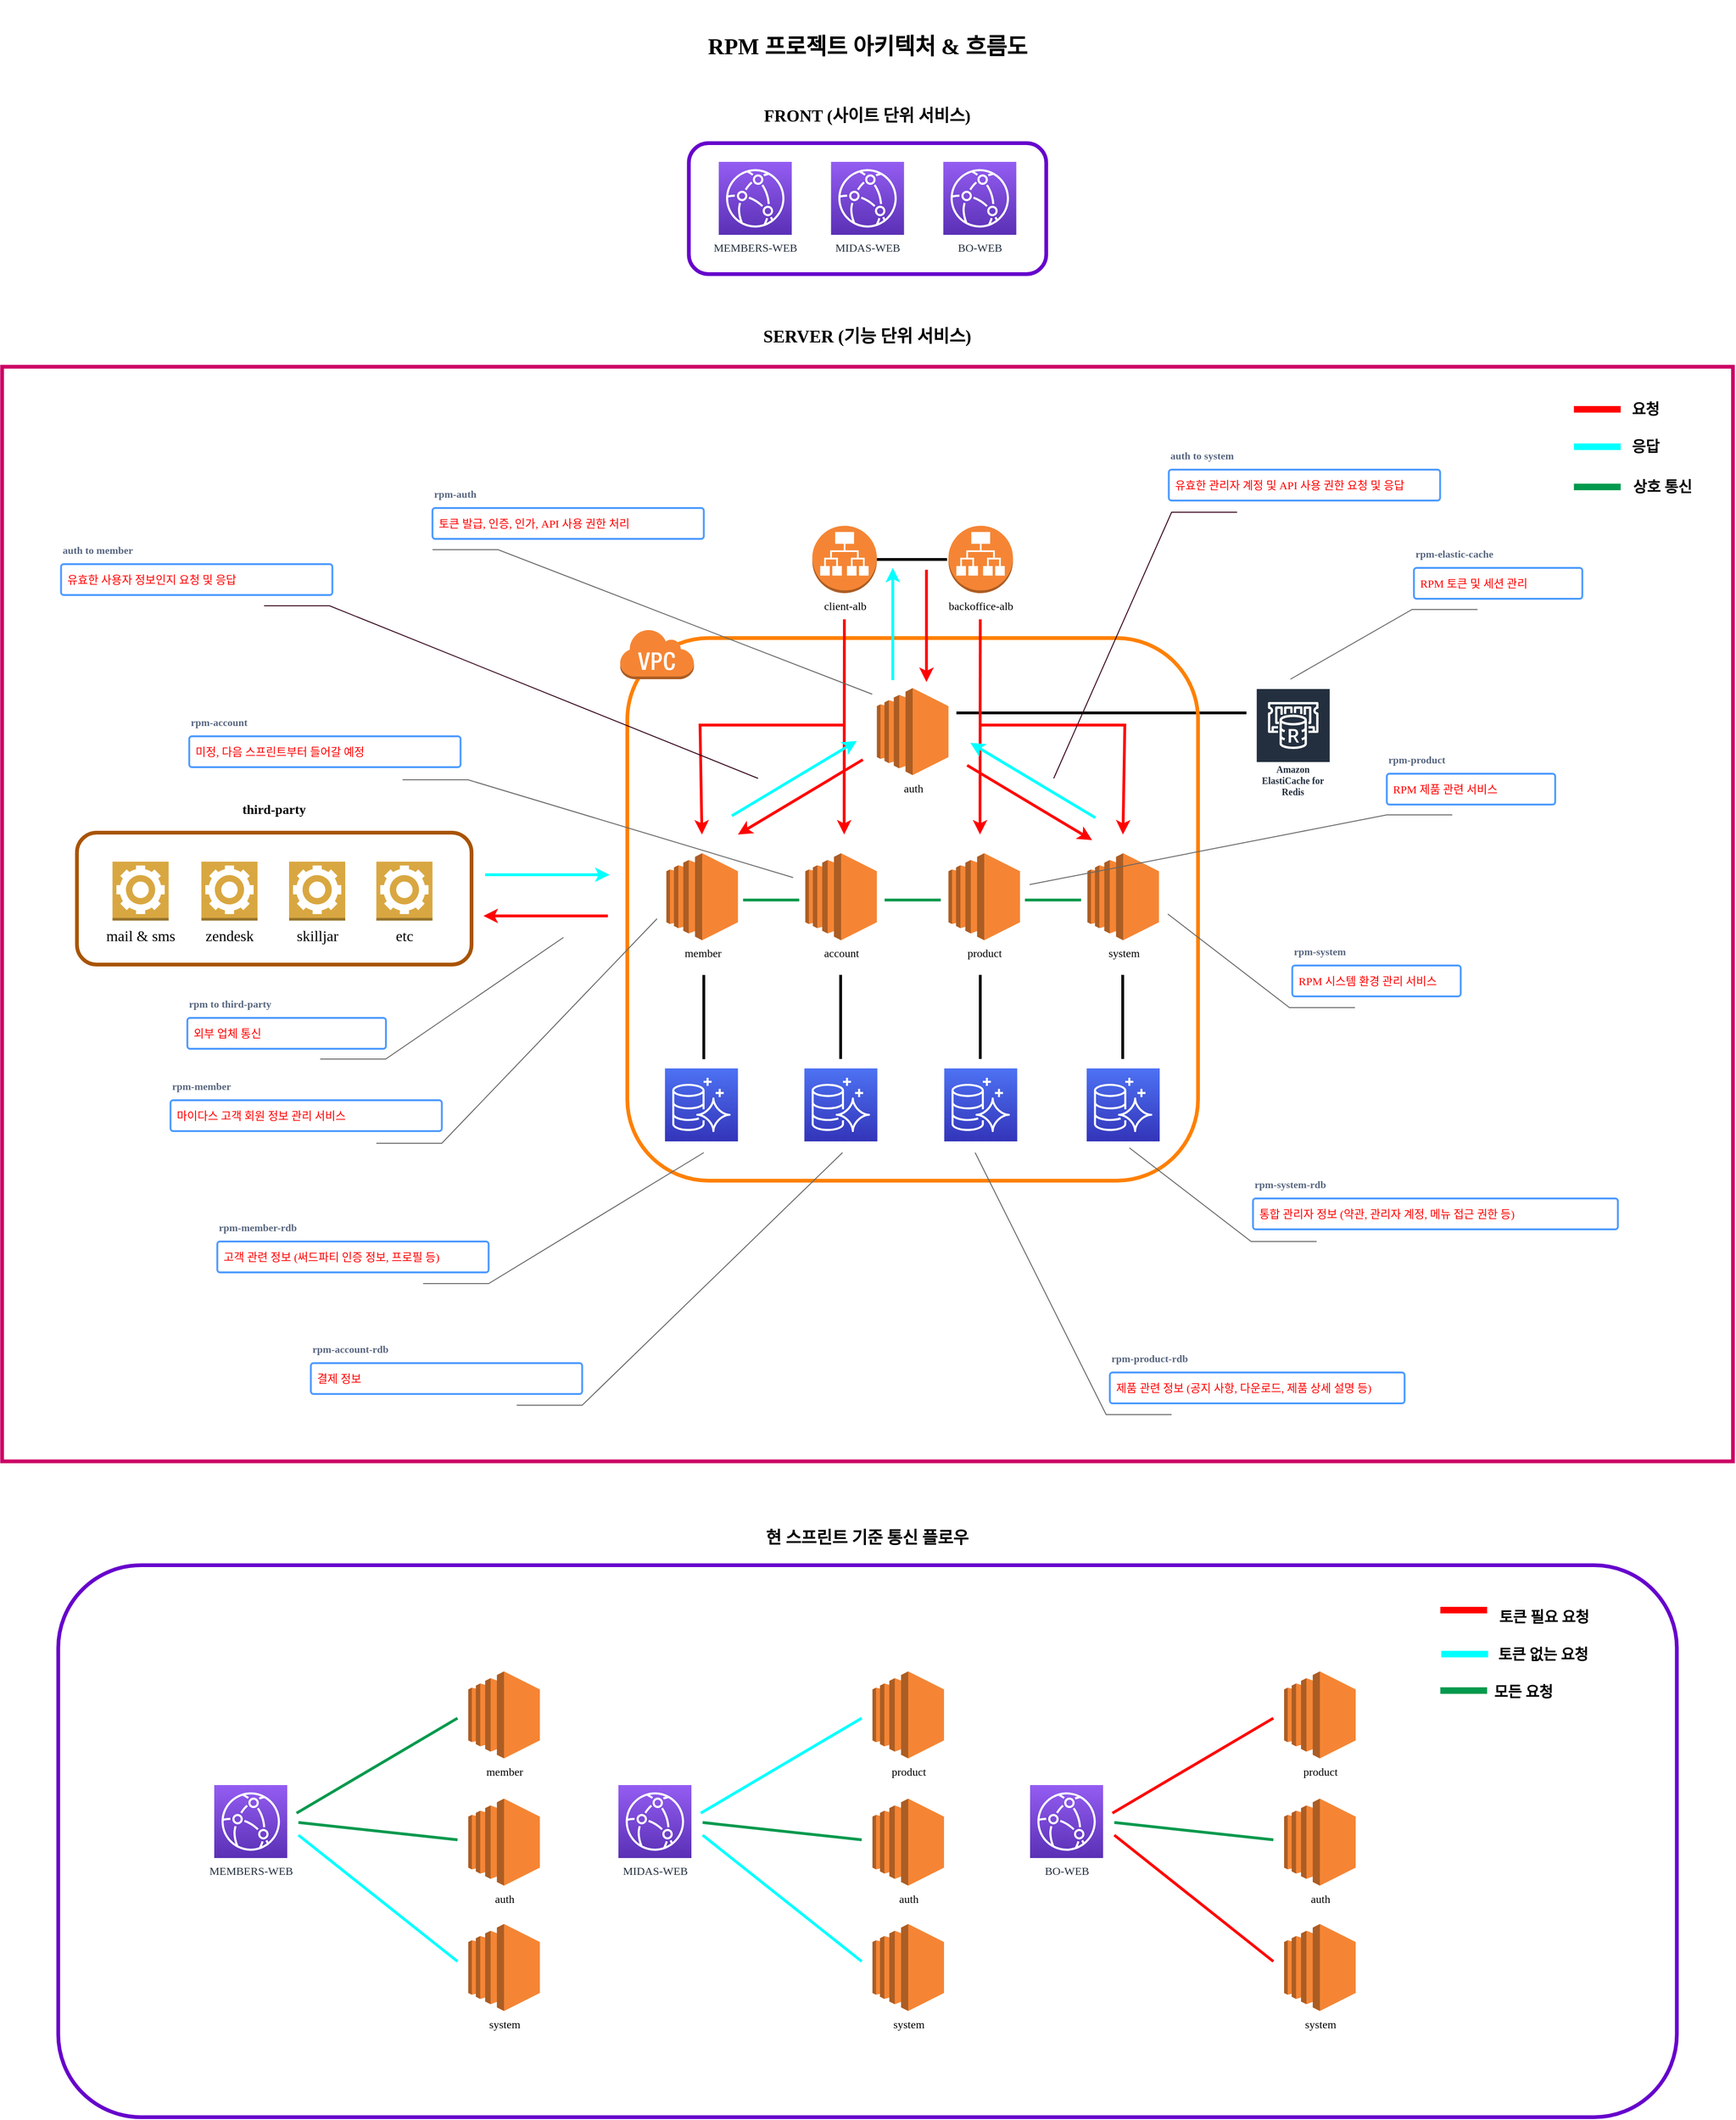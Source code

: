 <mxfile version="20.2.5" type="github">
  <diagram id="CEDhhPOFZJCGy8is60iT" name="페이지-1">
    <mxGraphModel dx="3773" dy="2772" grid="1" gridSize="10" guides="1" tooltips="1" connect="1" arrows="1" fold="1" page="1" pageScale="1" pageWidth="827" pageHeight="1169" math="0" shadow="0">
      <root>
        <mxCell id="0" />
        <mxCell id="1" parent="0" />
        <mxCell id="Dzdg2uz1OPXHUZHbZTjD-116" value="&lt;h2&gt;현 스프린트 기준 통신 플로우&lt;/h2&gt;" style="rounded=1;whiteSpace=wrap;fillColor=none;strokeWidth=4;strokeColor=#6600CC;labelPosition=center;verticalLabelPosition=top;align=center;verticalAlign=bottom;fontFamily=Tahoma;html=1;fontStyle=1" vertex="1" parent="1">
          <mxGeometry x="-486.75" y="532" width="1730" height="590" as="geometry" />
        </mxCell>
        <mxCell id="Dzdg2uz1OPXHUZHbZTjD-112" value="&lt;h3&gt;&lt;font color=&quot;#000000&quot;&gt;SERVER (기능 단위 서비스)&lt;/font&gt;&lt;/h3&gt;" style="rounded=0;whiteSpace=wrap;html=1;fontFamily=Tahoma;fontSize=16;fontColor=#FF0000;strokeColor=#CC0066;strokeWidth=4;fillColor=none;labelPosition=center;verticalLabelPosition=top;align=center;verticalAlign=bottom;" vertex="1" parent="1">
          <mxGeometry x="-546.75" y="-749" width="1850" height="1170" as="geometry" />
        </mxCell>
        <mxCell id="Dzdg2uz1OPXHUZHbZTjD-134" value="&lt;h3&gt;third-party&lt;/h3&gt;" style="rounded=1;whiteSpace=wrap;fillColor=none;strokeWidth=4;strokeColor=#A85400;labelPosition=center;verticalLabelPosition=top;align=center;verticalAlign=bottom;fontFamily=Tahoma;html=1;fontStyle=1;fontColor=#000000;" vertex="1" parent="1">
          <mxGeometry x="-466.75" y="-251" width="421.75" height="141" as="geometry" />
        </mxCell>
        <mxCell id="Dzdg2uz1OPXHUZHbZTjD-1" value="&lt;h2&gt;FRONT (사이트 단위 서비스)&lt;/h2&gt;" style="rounded=1;whiteSpace=wrap;fillColor=none;strokeWidth=4;strokeColor=#6600CC;labelPosition=center;verticalLabelPosition=top;align=center;verticalAlign=bottom;fontFamily=Tahoma;html=1;fontStyle=1" vertex="1" parent="1">
          <mxGeometry x="187.25" y="-988" width="382" height="140" as="geometry" />
        </mxCell>
        <mxCell id="Dzdg2uz1OPXHUZHbZTjD-45" value="" style="endArrow=none;html=1;rounded=0;fontFamily=Tahoma;fontSize=16;fontColor=#FF0000;strokeColor=#000000;strokeWidth=3;entryX=0.134;entryY=0.621;entryDx=0;entryDy=0;entryPerimeter=0;" edge="1" parent="1">
          <mxGeometry width="50" height="50" relative="1" as="geometry">
            <mxPoint x="783.25" y="-379" as="sourcePoint" />
            <mxPoint x="473.25" y="-379" as="targetPoint" />
          </mxGeometry>
        </mxCell>
        <mxCell id="Dzdg2uz1OPXHUZHbZTjD-18" value="&lt;h3&gt;&lt;br&gt;&lt;/h3&gt;" style="rounded=1;whiteSpace=wrap;fillColor=none;strokeWidth=4;strokeColor=#FF8000;labelPosition=center;verticalLabelPosition=top;align=center;verticalAlign=bottom;fontFamily=Tahoma;html=1;fontStyle=1;fontColor=#FF8000;" vertex="1" parent="1">
          <mxGeometry x="121.5" y="-459" width="610" height="580" as="geometry" />
        </mxCell>
        <mxCell id="5Zf7YVjjMwptCTnezBOh-1" value="MEMBERS-WEB" style="sketch=0;points=[[0,0,0],[0.25,0,0],[0.5,0,0],[0.75,0,0],[1,0,0],[0,1,0],[0.25,1,0],[0.5,1,0],[0.75,1,0],[1,1,0],[0,0.25,0],[0,0.5,0],[0,0.75,0],[1,0.25,0],[1,0.5,0],[1,0.75,0]];outlineConnect=0;fontColor=#232F3E;gradientColor=#945DF2;gradientDirection=north;fillColor=#5A30B5;strokeColor=#ffffff;dashed=0;verticalLabelPosition=bottom;verticalAlign=top;align=center;html=1;fontSize=12;fontStyle=0;aspect=fixed;shape=mxgraph.aws4.resourceIcon;resIcon=mxgraph.aws4.cloudfront;fontFamily=Tahoma;" parent="1" vertex="1">
          <mxGeometry x="219.25" y="-968" width="78" height="78" as="geometry" />
        </mxCell>
        <mxCell id="5Zf7YVjjMwptCTnezBOh-2" value="MIDAS-WEB" style="sketch=0;points=[[0,0,0],[0.25,0,0],[0.5,0,0],[0.75,0,0],[1,0,0],[0,1,0],[0.25,1,0],[0.5,1,0],[0.75,1,0],[1,1,0],[0,0.25,0],[0,0.5,0],[0,0.75,0],[1,0.25,0],[1,0.5,0],[1,0.75,0]];outlineConnect=0;fontColor=#232F3E;gradientColor=#945DF2;gradientDirection=north;fillColor=#5A30B5;strokeColor=#ffffff;dashed=0;verticalLabelPosition=bottom;verticalAlign=top;align=center;html=1;fontSize=12;fontStyle=0;aspect=fixed;shape=mxgraph.aws4.resourceIcon;resIcon=mxgraph.aws4.cloudfront;fontFamily=Tahoma;" parent="1" vertex="1">
          <mxGeometry x="339.25" y="-968" width="78" height="78" as="geometry" />
        </mxCell>
        <mxCell id="5Zf7YVjjMwptCTnezBOh-3" value="BO-WEB" style="sketch=0;points=[[0,0,0],[0.25,0,0],[0.5,0,0],[0.75,0,0],[1,0,0],[0,1,0],[0.25,1,0],[0.5,1,0],[0.75,1,0],[1,1,0],[0,0.25,0],[0,0.5,0],[0,0.75,0],[1,0.25,0],[1,0.5,0],[1,0.75,0]];outlineConnect=0;fontColor=#232F3E;gradientColor=#945DF2;gradientDirection=north;fillColor=#5A30B5;strokeColor=#ffffff;dashed=0;verticalLabelPosition=bottom;verticalAlign=top;align=center;html=1;fontSize=12;fontStyle=0;aspect=fixed;shape=mxgraph.aws4.resourceIcon;resIcon=mxgraph.aws4.cloudfront;fontFamily=Tahoma;" parent="1" vertex="1">
          <mxGeometry x="459.25" y="-968" width="78" height="78" as="geometry" />
        </mxCell>
        <mxCell id="Dzdg2uz1OPXHUZHbZTjD-4" value="client-alb" style="outlineConnect=0;dashed=0;verticalLabelPosition=bottom;verticalAlign=top;align=center;html=1;shape=mxgraph.aws3.application_load_balancer;fillColor=#F58534;gradientColor=none;fontFamily=Tahoma;strokeColor=#FF0000;strokeWidth=4;" vertex="1" parent="1">
          <mxGeometry x="319.25" y="-579" width="69" height="72" as="geometry" />
        </mxCell>
        <mxCell id="Dzdg2uz1OPXHUZHbZTjD-5" value="backoffice-alb" style="outlineConnect=0;dashed=0;verticalLabelPosition=bottom;verticalAlign=top;align=center;html=1;shape=mxgraph.aws3.application_load_balancer;fillColor=#F58534;gradientColor=none;fontFamily=Tahoma;strokeColor=#FF0000;strokeWidth=4;" vertex="1" parent="1">
          <mxGeometry x="464.75" y="-579" width="69" height="72" as="geometry" />
        </mxCell>
        <mxCell id="Dzdg2uz1OPXHUZHbZTjD-6" value="auth" style="outlineConnect=0;dashed=0;verticalLabelPosition=bottom;verticalAlign=top;align=center;html=1;shape=mxgraph.aws3.ec2;fillColor=#F58534;gradientColor=none;fontFamily=Tahoma;strokeColor=#FF0000;strokeWidth=4;" vertex="1" parent="1">
          <mxGeometry x="388.25" y="-405.5" width="76.5" height="93" as="geometry" />
        </mxCell>
        <mxCell id="Dzdg2uz1OPXHUZHbZTjD-7" value="member" style="outlineConnect=0;dashed=0;verticalLabelPosition=bottom;verticalAlign=top;align=center;html=1;shape=mxgraph.aws3.ec2;fillColor=#F58534;gradientColor=none;fontFamily=Tahoma;strokeColor=#FF0000;strokeWidth=4;" vertex="1" parent="1">
          <mxGeometry x="163.25" y="-229" width="76.5" height="93" as="geometry" />
        </mxCell>
        <mxCell id="Dzdg2uz1OPXHUZHbZTjD-8" value="account" style="outlineConnect=0;dashed=0;verticalLabelPosition=bottom;verticalAlign=top;align=center;html=1;shape=mxgraph.aws3.ec2;fillColor=#F58534;gradientColor=none;fontFamily=Tahoma;strokeColor=#FF0000;strokeWidth=4;" vertex="1" parent="1">
          <mxGeometry x="311.75" y="-229" width="76.5" height="93" as="geometry" />
        </mxCell>
        <mxCell id="Dzdg2uz1OPXHUZHbZTjD-9" value="product" style="outlineConnect=0;dashed=0;verticalLabelPosition=bottom;verticalAlign=top;align=center;html=1;shape=mxgraph.aws3.ec2;fillColor=#F58534;gradientColor=none;fontFamily=Tahoma;strokeColor=#FF0000;strokeWidth=4;" vertex="1" parent="1">
          <mxGeometry x="464.75" y="-229" width="76.5" height="93" as="geometry" />
        </mxCell>
        <mxCell id="Dzdg2uz1OPXHUZHbZTjD-10" value="system" style="outlineConnect=0;dashed=0;verticalLabelPosition=bottom;verticalAlign=top;align=center;html=1;shape=mxgraph.aws3.ec2;fillColor=#F58534;gradientColor=none;fontFamily=Tahoma;strokeColor=#FF0000;strokeWidth=4;" vertex="1" parent="1">
          <mxGeometry x="613.25" y="-229" width="76.5" height="93" as="geometry" />
        </mxCell>
        <mxCell id="Dzdg2uz1OPXHUZHbZTjD-12" value="" style="sketch=0;points=[[0,0,0],[0.25,0,0],[0.5,0,0],[0.75,0,0],[1,0,0],[0,1,0],[0.25,1,0],[0.5,1,0],[0.75,1,0],[1,1,0],[0,0.25,0],[0,0.5,0],[0,0.75,0],[1,0.25,0],[1,0.5,0],[1,0.75,0]];outlineConnect=0;fontColor=#232F3E;gradientColor=#4D72F3;gradientDirection=north;fillColor=#3334B9;strokeColor=#ffffff;dashed=0;verticalLabelPosition=bottom;verticalAlign=top;align=center;html=1;fontSize=12;fontStyle=0;aspect=fixed;shape=mxgraph.aws4.resourceIcon;resIcon=mxgraph.aws4.aurora;fontFamily=Tahoma;" vertex="1" parent="1">
          <mxGeometry x="161.75" y="1" width="78" height="78" as="geometry" />
        </mxCell>
        <mxCell id="Dzdg2uz1OPXHUZHbZTjD-13" value="" style="sketch=0;points=[[0,0,0],[0.25,0,0],[0.5,0,0],[0.75,0,0],[1,0,0],[0,1,0],[0.25,1,0],[0.5,1,0],[0.75,1,0],[1,1,0],[0,0.25,0],[0,0.5,0],[0,0.75,0],[1,0.25,0],[1,0.5,0],[1,0.75,0]];outlineConnect=0;fontColor=#232F3E;gradientColor=#4D72F3;gradientDirection=north;fillColor=#3334B9;strokeColor=#ffffff;dashed=0;verticalLabelPosition=bottom;verticalAlign=top;align=center;html=1;fontSize=12;fontStyle=0;aspect=fixed;shape=mxgraph.aws4.resourceIcon;resIcon=mxgraph.aws4.aurora;fontFamily=Tahoma;" vertex="1" parent="1">
          <mxGeometry x="310.75" y="1" width="78" height="78" as="geometry" />
        </mxCell>
        <mxCell id="Dzdg2uz1OPXHUZHbZTjD-14" value="" style="sketch=0;points=[[0,0,0],[0.25,0,0],[0.5,0,0],[0.75,0,0],[1,0,0],[0,1,0],[0.25,1,0],[0.5,1,0],[0.75,1,0],[1,1,0],[0,0.25,0],[0,0.5,0],[0,0.75,0],[1,0.25,0],[1,0.5,0],[1,0.75,0]];outlineConnect=0;fontColor=#232F3E;gradientColor=#4D72F3;gradientDirection=north;fillColor=#3334B9;strokeColor=#ffffff;dashed=0;verticalLabelPosition=bottom;verticalAlign=top;align=center;html=1;fontSize=12;fontStyle=0;aspect=fixed;shape=mxgraph.aws4.resourceIcon;resIcon=mxgraph.aws4.aurora;fontFamily=Tahoma;" vertex="1" parent="1">
          <mxGeometry x="460.25" y="1" width="78" height="78" as="geometry" />
        </mxCell>
        <mxCell id="Dzdg2uz1OPXHUZHbZTjD-15" value="" style="sketch=0;points=[[0,0,0],[0.25,0,0],[0.5,0,0],[0.75,0,0],[1,0,0],[0,1,0],[0.25,1,0],[0.5,1,0],[0.75,1,0],[1,1,0],[0,0.25,0],[0,0.5,0],[0,0.75,0],[1,0.25,0],[1,0.5,0],[1,0.75,0]];outlineConnect=0;fontColor=#232F3E;gradientColor=#4D72F3;gradientDirection=north;fillColor=#3334B9;strokeColor=#ffffff;dashed=0;verticalLabelPosition=bottom;verticalAlign=top;align=center;html=1;fontSize=12;fontStyle=0;aspect=fixed;shape=mxgraph.aws4.resourceIcon;resIcon=mxgraph.aws4.aurora;fontFamily=Tahoma;" vertex="1" parent="1">
          <mxGeometry x="612.5" y="1" width="78" height="78" as="geometry" />
        </mxCell>
        <mxCell id="Dzdg2uz1OPXHUZHbZTjD-16" value="Amazon ElastiCache for Redis" style="sketch=0;outlineConnect=0;fontColor=#232F3E;gradientColor=none;strokeColor=#ffffff;fillColor=#232F3E;dashed=0;verticalLabelPosition=middle;verticalAlign=bottom;align=center;html=1;whiteSpace=wrap;fontSize=10;fontStyle=1;spacing=3;shape=mxgraph.aws4.productIcon;prIcon=mxgraph.aws4.elasticache_for_redis;fontFamily=Tahoma;" vertex="1" parent="1">
          <mxGeometry x="793.25" y="-405.5" width="80" height="120" as="geometry" />
        </mxCell>
        <mxCell id="Dzdg2uz1OPXHUZHbZTjD-17" value="" style="outlineConnect=0;dashed=0;verticalLabelPosition=bottom;verticalAlign=top;align=center;html=1;shape=mxgraph.aws3.virtual_private_cloud;fillColor=#F58534;gradientColor=none;fontFamily=Tahoma;strokeColor=#FF0000;strokeWidth=4;" vertex="1" parent="1">
          <mxGeometry x="113.25" y="-469" width="79.5" height="54" as="geometry" />
        </mxCell>
        <mxCell id="Dzdg2uz1OPXHUZHbZTjD-22" value="" style="endArrow=none;html=1;rounded=0;fontFamily=Tahoma;fontColor=#FF8000;strokeWidth=7;strokeColor=#00FFFF;" edge="1" parent="1">
          <mxGeometry width="50" height="50" relative="1" as="geometry">
            <mxPoint x="1133.25" y="-663.5" as="sourcePoint" />
            <mxPoint x="1183.25" y="-663.5" as="targetPoint" />
          </mxGeometry>
        </mxCell>
        <mxCell id="Dzdg2uz1OPXHUZHbZTjD-23" value="" style="endArrow=none;html=1;rounded=0;fontFamily=Tahoma;fontColor=#000000;strokeWidth=7;strokeColor=#FF0000;fontStyle=1;labelPosition=right;verticalLabelPosition=middle;align=left;verticalAlign=middle;spacingRight=10;" edge="1" parent="1">
          <mxGeometry width="50" height="50" relative="1" as="geometry">
            <mxPoint x="1133.25" y="-703.5" as="sourcePoint" />
            <mxPoint x="1183.25" y="-703.5" as="targetPoint" />
            <Array as="points">
              <mxPoint x="1163.25" y="-703.5" />
            </Array>
          </mxGeometry>
        </mxCell>
        <mxCell id="Dzdg2uz1OPXHUZHbZTjD-24" value="&lt;span style=&quot;font-size: 16px;&quot;&gt;요청&lt;/span&gt;" style="text;html=1;strokeColor=none;fillColor=none;align=center;verticalAlign=middle;whiteSpace=wrap;rounded=0;fontFamily=Tahoma;fontColor=#000000;fontStyle=1;fontSize=16;" vertex="1" parent="1">
          <mxGeometry x="1180.25" y="-719" width="60" height="30" as="geometry" />
        </mxCell>
        <mxCell id="Dzdg2uz1OPXHUZHbZTjD-25" value="&lt;span style=&quot;font-size: 16px;&quot;&gt;응답&lt;/span&gt;" style="text;html=1;strokeColor=none;fillColor=none;align=center;verticalAlign=middle;whiteSpace=wrap;rounded=0;fontFamily=Tahoma;fontColor=#000000;fontStyle=1;fontSize=16;" vertex="1" parent="1">
          <mxGeometry x="1180.25" y="-679" width="60" height="30" as="geometry" />
        </mxCell>
        <mxCell id="Dzdg2uz1OPXHUZHbZTjD-27" value="" style="endArrow=none;html=1;rounded=0;fontFamily=Tahoma;fontSize=16;fontColor=#000000;strokeColor=#000000;strokeWidth=3;exitX=1;exitY=0.5;exitDx=0;exitDy=0;exitPerimeter=0;" edge="1" parent="1" source="Dzdg2uz1OPXHUZHbZTjD-4">
          <mxGeometry width="50" height="50" relative="1" as="geometry">
            <mxPoint x="403.25" y="-409" as="sourcePoint" />
            <mxPoint x="463.25" y="-543" as="targetPoint" />
          </mxGeometry>
        </mxCell>
        <mxCell id="Dzdg2uz1OPXHUZHbZTjD-30" value="" style="endArrow=classic;html=1;rounded=0;fontFamily=Tahoma;fontColor=#FF8000;strokeWidth=3;strokeColor=#00FFFF;" edge="1" parent="1">
          <mxGeometry width="50" height="50" relative="1" as="geometry">
            <mxPoint x="405.25" y="-414" as="sourcePoint" />
            <mxPoint x="405.25" y="-534" as="targetPoint" />
          </mxGeometry>
        </mxCell>
        <mxCell id="Dzdg2uz1OPXHUZHbZTjD-31" value="" style="endArrow=classic;html=1;rounded=0;fontFamily=Tahoma;fontColor=#FF0000;strokeWidth=3;strokeColor=#FF0000;" edge="1" parent="1">
          <mxGeometry width="50" height="50" relative="1" as="geometry">
            <mxPoint x="441.25" y="-532" as="sourcePoint" />
            <mxPoint x="441.25" y="-412" as="targetPoint" />
          </mxGeometry>
        </mxCell>
        <mxCell id="Dzdg2uz1OPXHUZHbZTjD-32" value="" style="endArrow=classic;html=1;rounded=0;fontFamily=Tahoma;fontColor=#FF0000;strokeWidth=3;strokeColor=#FF0000;entryX=0.618;entryY=0.362;entryDx=0;entryDy=0;entryPerimeter=0;" edge="1" parent="1" target="Dzdg2uz1OPXHUZHbZTjD-18">
          <mxGeometry width="50" height="50" relative="1" as="geometry">
            <mxPoint x="498.75" y="-479" as="sourcePoint" />
            <mxPoint x="498.75" y="-359" as="targetPoint" />
          </mxGeometry>
        </mxCell>
        <mxCell id="Dzdg2uz1OPXHUZHbZTjD-34" value="" style="endArrow=classic;html=1;rounded=0;fontFamily=Tahoma;fontColor=#FF0000;strokeWidth=3;strokeColor=#FF0000;" edge="1" parent="1">
          <mxGeometry width="50" height="50" relative="1" as="geometry">
            <mxPoint x="499.02" y="-365.96" as="sourcePoint" />
            <mxPoint x="651.25" y="-249" as="targetPoint" />
            <Array as="points">
              <mxPoint x="653.25" y="-366" />
            </Array>
          </mxGeometry>
        </mxCell>
        <mxCell id="Dzdg2uz1OPXHUZHbZTjD-35" value="" style="endArrow=classic;html=1;rounded=0;fontFamily=Tahoma;fontColor=#FF0000;strokeWidth=3;strokeColor=#FF0000;entryX=0.618;entryY=0.362;entryDx=0;entryDy=0;entryPerimeter=0;" edge="1" parent="1">
          <mxGeometry width="50" height="50" relative="1" as="geometry">
            <mxPoint x="353.52" y="-479" as="sourcePoint" />
            <mxPoint x="353.25" y="-249.04" as="targetPoint" />
          </mxGeometry>
        </mxCell>
        <mxCell id="Dzdg2uz1OPXHUZHbZTjD-36" value="" style="endArrow=classic;html=1;rounded=0;fontFamily=Tahoma;fontColor=#FF0000;strokeWidth=3;strokeColor=#FF0000;" edge="1" parent="1">
          <mxGeometry width="50" height="50" relative="1" as="geometry">
            <mxPoint x="353.48" y="-365.96" as="sourcePoint" />
            <mxPoint x="201.25" y="-249" as="targetPoint" />
            <Array as="points">
              <mxPoint x="199.25" y="-366" />
            </Array>
          </mxGeometry>
        </mxCell>
        <mxCell id="Dzdg2uz1OPXHUZHbZTjD-39" value="" style="endArrow=none;html=1;rounded=0;fontFamily=Tahoma;fontSize=16;fontColor=#FF0000;strokeColor=#000000;strokeWidth=3;entryX=0.134;entryY=0.621;entryDx=0;entryDy=0;entryPerimeter=0;exitX=0.134;exitY=0.776;exitDx=0;exitDy=0;exitPerimeter=0;" edge="1" parent="1" source="Dzdg2uz1OPXHUZHbZTjD-18" target="Dzdg2uz1OPXHUZHbZTjD-18">
          <mxGeometry width="50" height="50" relative="1" as="geometry">
            <mxPoint x="184.25" y="-29" as="sourcePoint" />
            <mxPoint x="234.25" y="-79" as="targetPoint" />
          </mxGeometry>
        </mxCell>
        <mxCell id="Dzdg2uz1OPXHUZHbZTjD-42" value="" style="endArrow=none;html=1;rounded=0;fontFamily=Tahoma;fontSize=16;fontColor=#FF0000;strokeColor=#000000;strokeWidth=3;entryX=0.134;entryY=0.621;entryDx=0;entryDy=0;entryPerimeter=0;exitX=0.134;exitY=0.776;exitDx=0;exitDy=0;exitPerimeter=0;" edge="1" parent="1">
          <mxGeometry width="50" height="50" relative="1" as="geometry">
            <mxPoint x="349.5" y="-9.1" as="sourcePoint" />
            <mxPoint x="349.5" y="-99.0" as="targetPoint" />
          </mxGeometry>
        </mxCell>
        <mxCell id="Dzdg2uz1OPXHUZHbZTjD-43" value="" style="endArrow=none;html=1;rounded=0;fontFamily=Tahoma;fontSize=16;fontColor=#FF0000;strokeColor=#000000;strokeWidth=3;entryX=0.134;entryY=0.621;entryDx=0;entryDy=0;entryPerimeter=0;exitX=0.134;exitY=0.776;exitDx=0;exitDy=0;exitPerimeter=0;" edge="1" parent="1">
          <mxGeometry width="50" height="50" relative="1" as="geometry">
            <mxPoint x="498.75" y="-9.1" as="sourcePoint" />
            <mxPoint x="498.75" y="-99" as="targetPoint" />
          </mxGeometry>
        </mxCell>
        <mxCell id="Dzdg2uz1OPXHUZHbZTjD-44" value="" style="endArrow=none;html=1;rounded=0;fontFamily=Tahoma;fontSize=16;fontColor=#FF0000;strokeColor=#000000;strokeWidth=3;entryX=0.134;entryY=0.621;entryDx=0;entryDy=0;entryPerimeter=0;exitX=0.134;exitY=0.776;exitDx=0;exitDy=0;exitPerimeter=0;" edge="1" parent="1">
          <mxGeometry width="50" height="50" relative="1" as="geometry">
            <mxPoint x="651" y="-9.1" as="sourcePoint" />
            <mxPoint x="651" y="-99" as="targetPoint" />
          </mxGeometry>
        </mxCell>
        <mxCell id="Dzdg2uz1OPXHUZHbZTjD-49" value="" style="strokeWidth=1;shadow=0;dashed=0;align=center;html=1;shape=mxgraph.mockup.text.callout;linkText=;textSize=17;textColor=#666666;callDir=NW;callStyle=line;fontSize=17;fontColor=#666666;align=left;verticalAlign=top;strokeColor=#666666;fontFamily=Tahoma;fillColor=none;" vertex="1" parent="1">
          <mxGeometry x="-86.75" y="-579" width="470" height="180" as="geometry" />
        </mxCell>
        <mxCell id="Dzdg2uz1OPXHUZHbZTjD-50" value="rpm-auth" style="fillColor=none;strokeColor=none;html=1;fontSize=11;fontStyle=0;align=left;fontColor=#596780;fontStyle=1;fontSize=11;fontFamily=Tahoma;" vertex="1" parent="1">
          <mxGeometry x="-86.75" y="-623" width="240" height="20" as="geometry" />
        </mxCell>
        <mxCell id="Dzdg2uz1OPXHUZHbZTjD-51" value="토큰 발급, 인증, 인가, API 사용 권한 처리" style="rounded=1;arcSize=9;align=left;spacingLeft=5;strokeColor=#4C9AFF;html=1;strokeWidth=2;fontSize=12;fontFamily=Tahoma;fontColor=#FF0000;fillColor=none;" vertex="1" parent="1">
          <mxGeometry x="-86.75" y="-598" width="290" height="33" as="geometry" />
        </mxCell>
        <mxCell id="Dzdg2uz1OPXHUZHbZTjD-52" value="" style="strokeWidth=1;shadow=0;dashed=0;align=center;html=1;shape=mxgraph.mockup.text.callout;linkText=;textSize=17;textColor=#666666;callDir=SW;callStyle=line;fontSize=17;fontColor=#666666;align=left;verticalAlign=bottom;strokeColor=#666666;fontFamily=Tahoma;fillColor=none;" vertex="1" parent="1">
          <mxGeometry x="-146.75" y="-159" width="300" height="240" as="geometry" />
        </mxCell>
        <mxCell id="Dzdg2uz1OPXHUZHbZTjD-54" value="rpm-member" style="fillColor=none;strokeColor=none;html=1;fontSize=11;fontStyle=0;align=left;fontColor=#596780;fontStyle=1;fontSize=11;fontFamily=Tahoma;" vertex="1" parent="1">
          <mxGeometry x="-366.75" y="10" width="240" height="20" as="geometry" />
        </mxCell>
        <mxCell id="Dzdg2uz1OPXHUZHbZTjD-55" value="마이다스 고객 회원 정보 관리 서비스" style="rounded=1;arcSize=9;align=left;spacingLeft=5;strokeColor=#4C9AFF;html=1;strokeWidth=2;fontSize=12;fontFamily=Tahoma;fontColor=#FF0000;fillColor=none;" vertex="1" parent="1">
          <mxGeometry x="-366.75" y="35" width="290" height="33" as="geometry" />
        </mxCell>
        <mxCell id="Dzdg2uz1OPXHUZHbZTjD-56" value="" style="strokeWidth=1;shadow=0;dashed=0;align=center;html=1;shape=mxgraph.mockup.text.callout;linkText=;textSize=17;textColor=#666666;callDir=SW;callStyle=line;fontSize=17;fontColor=#666666;align=left;verticalAlign=bottom;strokeColor=#666666;fontFamily=Tahoma;fillColor=none;" vertex="1" parent="1">
          <mxGeometry x="-96.75" y="91" width="300" height="140" as="geometry" />
        </mxCell>
        <mxCell id="Dzdg2uz1OPXHUZHbZTjD-57" value="rpm-member-rdb" style="fillColor=none;strokeColor=none;html=1;fontSize=11;fontStyle=0;align=left;fontColor=#596780;fontStyle=1;fontSize=11;fontFamily=Tahoma;" vertex="1" parent="1">
          <mxGeometry x="-316.75" y="161" width="240" height="20" as="geometry" />
        </mxCell>
        <mxCell id="Dzdg2uz1OPXHUZHbZTjD-58" value="고객 관련 정보 (써드파티 인증 정보, 프로필 등)" style="rounded=1;arcSize=9;align=left;spacingLeft=5;strokeColor=#4C9AFF;html=1;strokeWidth=2;fontSize=12;fontFamily=Tahoma;fontColor=#FF0000;fillColor=none;" vertex="1" parent="1">
          <mxGeometry x="-316.75" y="186" width="290" height="33" as="geometry" />
        </mxCell>
        <mxCell id="Dzdg2uz1OPXHUZHbZTjD-59" value="" style="strokeWidth=1;shadow=0;dashed=0;align=center;html=1;shape=mxgraph.mockup.text.callout;linkText=;textSize=17;textColor=#666666;callDir=NW;callStyle=line;fontSize=17;fontColor=#666666;align=left;verticalAlign=top;strokeColor=#666666;fontFamily=Tahoma;fillColor=none;" vertex="1" parent="1">
          <mxGeometry x="-118.75" y="-333" width="417.5" height="130" as="geometry" />
        </mxCell>
        <mxCell id="Dzdg2uz1OPXHUZHbZTjD-61" value="rpm-account" style="fillColor=none;strokeColor=none;html=1;fontSize=11;fontStyle=0;align=left;fontColor=#596780;fontStyle=1;fontSize=11;fontFamily=Tahoma;" vertex="1" parent="1">
          <mxGeometry x="-346.75" y="-379" width="240" height="20" as="geometry" />
        </mxCell>
        <mxCell id="Dzdg2uz1OPXHUZHbZTjD-62" value="미정, 다음 스프린트부터 들어갈 예정" style="rounded=1;arcSize=9;align=left;spacingLeft=5;strokeColor=#4C9AFF;html=1;strokeWidth=2;fontSize=12;fontFamily=Tahoma;fontColor=#FF0000;fillColor=none;" vertex="1" parent="1">
          <mxGeometry x="-346.75" y="-354" width="290" height="33" as="geometry" />
        </mxCell>
        <mxCell id="Dzdg2uz1OPXHUZHbZTjD-63" value="" style="strokeWidth=1;shadow=0;dashed=0;align=center;html=1;shape=mxgraph.mockup.text.callout;linkText=;textSize=17;textColor=#666666;callDir=SW;callStyle=line;fontSize=17;fontColor=#666666;align=left;verticalAlign=bottom;strokeColor=#666666;fontFamily=Tahoma;fillColor=none;" vertex="1" parent="1">
          <mxGeometry x="3.25" y="91" width="348.25" height="270" as="geometry" />
        </mxCell>
        <mxCell id="Dzdg2uz1OPXHUZHbZTjD-64" value="rpm-account-rdb" style="fillColor=none;strokeColor=none;html=1;fontSize=11;fontStyle=0;align=left;fontColor=#596780;fontStyle=1;fontSize=11;fontFamily=Tahoma;" vertex="1" parent="1">
          <mxGeometry x="-216.75" y="291" width="240" height="20" as="geometry" />
        </mxCell>
        <mxCell id="Dzdg2uz1OPXHUZHbZTjD-65" value="결제 정보" style="rounded=1;arcSize=9;align=left;spacingLeft=5;strokeColor=#4C9AFF;html=1;strokeWidth=2;fontSize=12;fontFamily=Tahoma;fontColor=#FF0000;fillColor=none;" vertex="1" parent="1">
          <mxGeometry x="-216.75" y="316" width="290" height="33" as="geometry" />
        </mxCell>
        <mxCell id="Dzdg2uz1OPXHUZHbZTjD-66" value="" style="strokeWidth=1;shadow=0;dashed=0;align=center;html=1;shape=mxgraph.mockup.text.callout;linkText=;textSize=17;textColor=#666666;callDir=NE;callStyle=line;fontSize=17;fontColor=#666666;align=right;verticalAlign=top;strokeColor=#666666;fontFamily=Tahoma;fillColor=none;" vertex="1" parent="1">
          <mxGeometry x="551.5" y="-295.5" width="451.75" height="100" as="geometry" />
        </mxCell>
        <mxCell id="Dzdg2uz1OPXHUZHbZTjD-68" value="rpm-system" style="fillColor=none;strokeColor=none;html=1;fontSize=11;fontStyle=0;align=left;fontColor=#596780;fontStyle=1;fontSize=11;fontFamily=Tahoma;" vertex="1" parent="1">
          <mxGeometry x="832.25" y="-134" width="240" height="20" as="geometry" />
        </mxCell>
        <mxCell id="Dzdg2uz1OPXHUZHbZTjD-69" value="RPM 시스템 환경 관리 서비스" style="rounded=1;arcSize=9;align=left;spacingLeft=5;strokeColor=#4C9AFF;html=1;strokeWidth=2;fontSize=12;fontFamily=Tahoma;fontColor=#FF0000;fillColor=none;" vertex="1" parent="1">
          <mxGeometry x="832.25" y="-109" width="180" height="33" as="geometry" />
        </mxCell>
        <mxCell id="Dzdg2uz1OPXHUZHbZTjD-70" value="" style="strokeWidth=1;shadow=0;dashed=0;align=center;html=1;shape=mxgraph.mockup.text.callout;linkText=;textSize=17;textColor=#666666;callDir=SE;callStyle=line;fontSize=17;fontColor=#666666;align=right;verticalAlign=bottom;strokeColor=#666666;fontFamily=Tahoma;fillColor=none;" vertex="1" parent="1">
          <mxGeometry x="493.25" y="91" width="210" height="280" as="geometry" />
        </mxCell>
        <mxCell id="Dzdg2uz1OPXHUZHbZTjD-71" value="rpm-system-rdb" style="fillColor=none;strokeColor=none;html=1;fontSize=11;fontStyle=0;align=left;fontColor=#596780;fontStyle=1;fontSize=11;fontFamily=Tahoma;" vertex="1" parent="1">
          <mxGeometry x="790.25" y="115" width="240" height="20" as="geometry" />
        </mxCell>
        <mxCell id="Dzdg2uz1OPXHUZHbZTjD-72" value="통합 관리자 정보 (약관, 관리자 계정, 메뉴 접근 권한 등)&amp;nbsp;" style="rounded=1;arcSize=9;align=left;spacingLeft=5;strokeColor=#4C9AFF;html=1;strokeWidth=2;fontSize=12;fontFamily=Tahoma;fontColor=#FF0000;fillColor=none;" vertex="1" parent="1">
          <mxGeometry x="790.25" y="140" width="390" height="33" as="geometry" />
        </mxCell>
        <mxCell id="Dzdg2uz1OPXHUZHbZTjD-74" value="" style="strokeWidth=1;shadow=0;dashed=0;align=center;html=1;shape=mxgraph.mockup.text.callout;linkText=;textSize=17;textColor=#666666;callDir=SE;callStyle=line;fontSize=17;fontColor=#666666;align=right;verticalAlign=bottom;strokeColor=#666666;fontFamily=Tahoma;fillColor=none;" vertex="1" parent="1">
          <mxGeometry x="658.25" y="86" width="200" height="100" as="geometry" />
        </mxCell>
        <mxCell id="Dzdg2uz1OPXHUZHbZTjD-75" value="rpm-product-rdb" style="fillColor=none;strokeColor=none;html=1;fontSize=11;fontStyle=0;align=left;fontColor=#596780;fontStyle=1;fontSize=11;fontFamily=Tahoma;" vertex="1" parent="1">
          <mxGeometry x="637.25" y="301" width="240" height="20" as="geometry" />
        </mxCell>
        <mxCell id="Dzdg2uz1OPXHUZHbZTjD-76" value="제품 관련 정보 (공지 사항, 다운로드, 제품 상세 설명 등)" style="rounded=1;arcSize=9;align=left;spacingLeft=5;strokeColor=#4C9AFF;html=1;strokeWidth=2;fontSize=12;fontFamily=Tahoma;fontColor=#FF0000;fillColor=none;" vertex="1" parent="1">
          <mxGeometry x="637.25" y="326" width="315" height="33" as="geometry" />
        </mxCell>
        <mxCell id="Dzdg2uz1OPXHUZHbZTjD-77" value="" style="strokeWidth=1;shadow=0;dashed=0;align=center;html=1;shape=mxgraph.mockup.text.callout;linkText=;textSize=17;textColor=#666666;callDir=SE;callStyle=line;fontSize=17;fontColor=#666666;align=right;verticalAlign=bottom;strokeColor=#666666;fontFamily=Tahoma;fillColor=none;" vertex="1" parent="1">
          <mxGeometry x="699.25" y="-164" width="200" height="100" as="geometry" />
        </mxCell>
        <mxCell id="Dzdg2uz1OPXHUZHbZTjD-80" value="" style="strokeWidth=1;shadow=0;dashed=0;align=center;html=1;shape=mxgraph.mockup.text.callout;linkText=;textSize=17;textColor=#666666;callDir=NE;callStyle=line;fontSize=17;fontColor=#666666;align=right;verticalAlign=top;strokeColor=#666666;fontFamily=Tahoma;fillColor=none;" vertex="1" parent="1">
          <mxGeometry x="830.25" y="-515" width="200" height="100" as="geometry" />
        </mxCell>
        <mxCell id="Dzdg2uz1OPXHUZHbZTjD-81" value="rpm-elastic-cache" style="fillColor=none;strokeColor=none;html=1;fontSize=11;fontStyle=0;align=left;fontColor=#596780;fontStyle=1;fontSize=11;fontFamily=Tahoma;" vertex="1" parent="1">
          <mxGeometry x="962.25" y="-559" width="240" height="20" as="geometry" />
        </mxCell>
        <mxCell id="Dzdg2uz1OPXHUZHbZTjD-82" value="RPM 토큰 및 세션 관리" style="rounded=1;arcSize=9;align=left;spacingLeft=5;strokeColor=#4C9AFF;html=1;strokeWidth=2;fontSize=12;fontFamily=Tahoma;fontColor=#FF0000;fillColor=none;" vertex="1" parent="1">
          <mxGeometry x="962.25" y="-534" width="180" height="33" as="geometry" />
        </mxCell>
        <mxCell id="Dzdg2uz1OPXHUZHbZTjD-85" value="" style="endArrow=classic;html=1;rounded=0;fontFamily=Tahoma;fontColor=#FF0000;strokeWidth=3;strokeColor=#FF0000;" edge="1" parent="1">
          <mxGeometry width="50" height="50" relative="1" as="geometry">
            <mxPoint x="373.25" y="-329" as="sourcePoint" />
            <mxPoint x="239.75" y="-249" as="targetPoint" />
          </mxGeometry>
        </mxCell>
        <mxCell id="Dzdg2uz1OPXHUZHbZTjD-87" value="" style="endArrow=classic;html=1;rounded=0;fontFamily=Tahoma;fontColor=#FF0000;strokeWidth=3;strokeColor=#00FFFF;" edge="1" parent="1">
          <mxGeometry width="50" height="50" relative="1" as="geometry">
            <mxPoint x="233.25" y="-269" as="sourcePoint" />
            <mxPoint x="366.75" y="-349" as="targetPoint" />
          </mxGeometry>
        </mxCell>
        <mxCell id="Dzdg2uz1OPXHUZHbZTjD-88" value="" style="endArrow=classic;html=1;rounded=0;fontFamily=Tahoma;fontColor=#FF0000;strokeWidth=3;strokeColor=#FF0000;" edge="1" parent="1">
          <mxGeometry width="50" height="50" relative="1" as="geometry">
            <mxPoint x="484.75" y="-323" as="sourcePoint" />
            <mxPoint x="618.25" y="-243" as="targetPoint" />
          </mxGeometry>
        </mxCell>
        <mxCell id="Dzdg2uz1OPXHUZHbZTjD-89" value="" style="endArrow=classic;html=1;rounded=0;fontFamily=Tahoma;fontColor=#FF0000;strokeWidth=3;strokeColor=#00FFFF;" edge="1" parent="1">
          <mxGeometry width="50" height="50" relative="1" as="geometry">
            <mxPoint x="621.75" y="-267" as="sourcePoint" />
            <mxPoint x="488.25" y="-347" as="targetPoint" />
          </mxGeometry>
        </mxCell>
        <mxCell id="Dzdg2uz1OPXHUZHbZTjD-90" value="rpm-product" style="fillColor=none;strokeColor=none;html=1;fontSize=11;fontStyle=0;align=left;fontColor=#596780;fontStyle=1;fontSize=11;fontFamily=Tahoma;" vertex="1" parent="1">
          <mxGeometry x="933.25" y="-339" width="240" height="20" as="geometry" />
        </mxCell>
        <mxCell id="Dzdg2uz1OPXHUZHbZTjD-91" value="RPM 제품 관련 서비스" style="rounded=1;arcSize=9;align=left;spacingLeft=5;strokeColor=#4C9AFF;html=1;strokeWidth=2;fontSize=12;fontFamily=Tahoma;fontColor=#FF0000;fillColor=none;" vertex="1" parent="1">
          <mxGeometry x="933.25" y="-314" width="180" height="33" as="geometry" />
        </mxCell>
        <mxCell id="Dzdg2uz1OPXHUZHbZTjD-92" value="" style="strokeWidth=1;shadow=0;dashed=0;align=center;html=1;shape=mxgraph.mockup.text.callout;linkText=;textSize=17;textColor=#666666;callDir=NW;callStyle=line;fontSize=17;fontColor=#666666;align=left;verticalAlign=top;strokeColor=#33001A;fontFamily=Tahoma;fillColor=none;" vertex="1" parent="1">
          <mxGeometry x="-266.75" y="-519" width="528" height="210" as="geometry" />
        </mxCell>
        <mxCell id="Dzdg2uz1OPXHUZHbZTjD-93" value="auth to member" style="fillColor=none;strokeColor=none;html=1;fontSize=11;fontStyle=0;align=left;fontColor=#596780;fontStyle=1;fontSize=11;fontFamily=Tahoma;" vertex="1" parent="1">
          <mxGeometry x="-483.75" y="-563" width="240" height="20" as="geometry" />
        </mxCell>
        <mxCell id="Dzdg2uz1OPXHUZHbZTjD-94" value="유효한 사용자 정보인지 요청 및 응답" style="rounded=1;arcSize=9;align=left;spacingLeft=5;strokeColor=#4C9AFF;html=1;strokeWidth=2;fontSize=12;fontFamily=Tahoma;fontColor=#FF0000;fillColor=none;" vertex="1" parent="1">
          <mxGeometry x="-483.75" y="-538" width="290" height="33" as="geometry" />
        </mxCell>
        <mxCell id="Dzdg2uz1OPXHUZHbZTjD-95" value="" style="strokeWidth=1;shadow=0;dashed=0;align=center;html=1;shape=mxgraph.mockup.text.callout;linkText=;textSize=17;textColor=#666666;callDir=NE;callStyle=line;fontSize=17;fontColor=#666666;align=right;verticalAlign=top;strokeColor=#33001A;fontFamily=Tahoma;fillColor=none;" vertex="1" parent="1">
          <mxGeometry x="577.25" y="-619" width="196" height="310" as="geometry" />
        </mxCell>
        <mxCell id="Dzdg2uz1OPXHUZHbZTjD-96" value="auth to system" style="fillColor=none;strokeColor=none;html=1;fontSize=11;fontStyle=0;align=left;fontColor=#596780;fontStyle=1;fontSize=11;fontFamily=Tahoma;" vertex="1" parent="1">
          <mxGeometry x="700.25" y="-664" width="240" height="20" as="geometry" />
        </mxCell>
        <mxCell id="Dzdg2uz1OPXHUZHbZTjD-97" value="유효한 관리자 계정 및 API 사용 권한 요청 및 응답" style="rounded=1;arcSize=9;align=left;spacingLeft=5;strokeColor=#4C9AFF;html=1;strokeWidth=2;fontSize=12;fontFamily=Tahoma;fontColor=#FF0000;fillColor=none;" vertex="1" parent="1">
          <mxGeometry x="700.25" y="-639" width="290" height="33" as="geometry" />
        </mxCell>
        <mxCell id="Dzdg2uz1OPXHUZHbZTjD-106" value="" style="endArrow=none;html=1;rounded=0;fontFamily=Tahoma;fontColor=#FF8000;strokeWidth=7;strokeColor=#00994D;" edge="1" parent="1">
          <mxGeometry width="50" height="50" relative="1" as="geometry">
            <mxPoint x="1133.25" y="-620.5" as="sourcePoint" />
            <mxPoint x="1183.25" y="-620.5" as="targetPoint" />
          </mxGeometry>
        </mxCell>
        <mxCell id="Dzdg2uz1OPXHUZHbZTjD-107" value="상호 통신" style="text;html=1;strokeColor=none;fillColor=none;align=center;verticalAlign=middle;whiteSpace=wrap;rounded=0;fontFamily=Tahoma;fontColor=#000000;fontStyle=1;fontSize=16;" vertex="1" parent="1">
          <mxGeometry x="1185.25" y="-636" width="86" height="30" as="geometry" />
        </mxCell>
        <mxCell id="Dzdg2uz1OPXHUZHbZTjD-109" value="" style="endArrow=none;html=1;rounded=0;fontFamily=Tahoma;fontSize=16;fontColor=#FF0000;strokeColor=#00994D;strokeWidth=3;" edge="1" parent="1">
          <mxGeometry width="50" height="50" relative="1" as="geometry">
            <mxPoint x="546.5" y="-179" as="sourcePoint" />
            <mxPoint x="606.5" y="-179" as="targetPoint" />
          </mxGeometry>
        </mxCell>
        <mxCell id="Dzdg2uz1OPXHUZHbZTjD-110" value="" style="endArrow=none;html=1;rounded=0;fontFamily=Tahoma;fontSize=16;fontColor=#FF0000;strokeColor=#00994D;strokeWidth=3;" edge="1" parent="1">
          <mxGeometry width="50" height="50" relative="1" as="geometry">
            <mxPoint x="396.5" y="-179" as="sourcePoint" />
            <mxPoint x="456.5" y="-179" as="targetPoint" />
          </mxGeometry>
        </mxCell>
        <mxCell id="Dzdg2uz1OPXHUZHbZTjD-111" value="" style="endArrow=none;html=1;rounded=0;fontFamily=Tahoma;fontSize=16;fontColor=#FF0000;strokeColor=#00994D;strokeWidth=3;" edge="1" parent="1">
          <mxGeometry width="50" height="50" relative="1" as="geometry">
            <mxPoint x="245.25" y="-179" as="sourcePoint" />
            <mxPoint x="305.25" y="-179" as="targetPoint" />
          </mxGeometry>
        </mxCell>
        <mxCell id="Dzdg2uz1OPXHUZHbZTjD-113" value="MEMBERS-WEB" style="sketch=0;points=[[0,0,0],[0.25,0,0],[0.5,0,0],[0.75,0,0],[1,0,0],[0,1,0],[0.25,1,0],[0.5,1,0],[0.75,1,0],[1,1,0],[0,0.25,0],[0,0.5,0],[0,0.75,0],[1,0.25,0],[1,0.5,0],[1,0.75,0]];outlineConnect=0;fontColor=#232F3E;gradientColor=#945DF2;gradientDirection=north;fillColor=#5A30B5;strokeColor=#ffffff;dashed=0;verticalLabelPosition=bottom;verticalAlign=top;align=center;html=1;fontSize=12;fontStyle=0;aspect=fixed;shape=mxgraph.aws4.resourceIcon;resIcon=mxgraph.aws4.cloudfront;fontFamily=Tahoma;" vertex="1" parent="1">
          <mxGeometry x="-320" y="767" width="78" height="78" as="geometry" />
        </mxCell>
        <mxCell id="Dzdg2uz1OPXHUZHbZTjD-114" value="MIDAS-WEB" style="sketch=0;points=[[0,0,0],[0.25,0,0],[0.5,0,0],[0.75,0,0],[1,0,0],[0,1,0],[0.25,1,0],[0.5,1,0],[0.75,1,0],[1,1,0],[0,0.25,0],[0,0.5,0],[0,0.75,0],[1,0.25,0],[1,0.5,0],[1,0.75,0]];outlineConnect=0;fontColor=#232F3E;gradientColor=#945DF2;gradientDirection=north;fillColor=#5A30B5;strokeColor=#ffffff;dashed=0;verticalLabelPosition=bottom;verticalAlign=top;align=center;html=1;fontSize=12;fontStyle=0;aspect=fixed;shape=mxgraph.aws4.resourceIcon;resIcon=mxgraph.aws4.cloudfront;fontFamily=Tahoma;" vertex="1" parent="1">
          <mxGeometry x="112" y="767" width="78" height="78" as="geometry" />
        </mxCell>
        <mxCell id="Dzdg2uz1OPXHUZHbZTjD-115" value="BO-WEB" style="sketch=0;points=[[0,0,0],[0.25,0,0],[0.5,0,0],[0.75,0,0],[1,0,0],[0,1,0],[0.25,1,0],[0.5,1,0],[0.75,1,0],[1,1,0],[0,0.25,0],[0,0.5,0],[0,0.75,0],[1,0.25,0],[1,0.5,0],[1,0.75,0]];outlineConnect=0;fontColor=#232F3E;gradientColor=#945DF2;gradientDirection=north;fillColor=#5A30B5;strokeColor=#ffffff;dashed=0;verticalLabelPosition=bottom;verticalAlign=top;align=center;html=1;fontSize=12;fontStyle=0;aspect=fixed;shape=mxgraph.aws4.resourceIcon;resIcon=mxgraph.aws4.cloudfront;fontFamily=Tahoma;" vertex="1" parent="1">
          <mxGeometry x="552" y="767" width="78" height="78" as="geometry" />
        </mxCell>
        <mxCell id="Dzdg2uz1OPXHUZHbZTjD-117" value="" style="endArrow=none;html=1;rounded=0;fontFamily=Tahoma;fontColor=#FF8000;strokeWidth=7;strokeColor=#00FFFF;" edge="1" parent="1">
          <mxGeometry width="50" height="50" relative="1" as="geometry">
            <mxPoint x="991.5" y="627" as="sourcePoint" />
            <mxPoint x="1041.5" y="627" as="targetPoint" />
          </mxGeometry>
        </mxCell>
        <mxCell id="Dzdg2uz1OPXHUZHbZTjD-118" value="" style="endArrow=none;html=1;rounded=0;fontFamily=Tahoma;fontColor=#000000;strokeWidth=7;strokeColor=#FF0000;fontStyle=1;labelPosition=right;verticalLabelPosition=middle;align=left;verticalAlign=middle;spacingRight=10;" edge="1" parent="1">
          <mxGeometry width="50" height="50" relative="1" as="geometry">
            <mxPoint x="990.5" y="580" as="sourcePoint" />
            <mxPoint x="1040.5" y="580" as="targetPoint" />
            <Array as="points">
              <mxPoint x="1020.5" y="580" />
            </Array>
          </mxGeometry>
        </mxCell>
        <mxCell id="Dzdg2uz1OPXHUZHbZTjD-119" value="토큰 필요 요청" style="text;html=1;strokeColor=none;fillColor=none;align=center;verticalAlign=middle;whiteSpace=wrap;rounded=0;fontFamily=Tahoma;fontColor=#000000;fontStyle=1;fontSize=16;" vertex="1" parent="1">
          <mxGeometry x="1044.5" y="571.5" width="113" height="30" as="geometry" />
        </mxCell>
        <mxCell id="Dzdg2uz1OPXHUZHbZTjD-120" value="토큰 없는 요청" style="text;html=1;strokeColor=none;fillColor=none;align=center;verticalAlign=middle;whiteSpace=wrap;rounded=0;fontFamily=Tahoma;fontColor=#000000;fontStyle=1;fontSize=16;" vertex="1" parent="1">
          <mxGeometry x="1038.5" y="611.5" width="123" height="30" as="geometry" />
        </mxCell>
        <mxCell id="Dzdg2uz1OPXHUZHbZTjD-121" value="member" style="outlineConnect=0;dashed=0;verticalLabelPosition=bottom;verticalAlign=top;align=center;html=1;shape=mxgraph.aws3.ec2;fillColor=#F58534;gradientColor=none;fontFamily=Tahoma;strokeColor=#FF0000;strokeWidth=4;" vertex="1" parent="1">
          <mxGeometry x="-48.5" y="645.5" width="76.5" height="93" as="geometry" />
        </mxCell>
        <mxCell id="Dzdg2uz1OPXHUZHbZTjD-124" value="system" style="outlineConnect=0;dashed=0;verticalLabelPosition=bottom;verticalAlign=top;align=center;html=1;shape=mxgraph.aws3.ec2;fillColor=#F58534;gradientColor=none;fontFamily=Tahoma;strokeColor=#FF0000;strokeWidth=4;" vertex="1" parent="1">
          <mxGeometry x="-48.5" y="915.5" width="76.5" height="93" as="geometry" />
        </mxCell>
        <mxCell id="Dzdg2uz1OPXHUZHbZTjD-126" value="auth" style="outlineConnect=0;dashed=0;verticalLabelPosition=bottom;verticalAlign=top;align=center;html=1;shape=mxgraph.aws3.ec2;fillColor=#F58534;gradientColor=none;fontFamily=Tahoma;strokeColor=#FF0000;strokeWidth=4;" vertex="1" parent="1">
          <mxGeometry x="-48.5" y="781.5" width="76.5" height="93" as="geometry" />
        </mxCell>
        <mxCell id="Dzdg2uz1OPXHUZHbZTjD-129" value="" style="endArrow=none;html=1;rounded=0;fontFamily=Tahoma;fontColor=#FF8000;strokeWidth=7;strokeColor=#00994D;" edge="1" parent="1">
          <mxGeometry width="50" height="50" relative="1" as="geometry">
            <mxPoint x="990.5" y="666" as="sourcePoint" />
            <mxPoint x="1040.5" y="666" as="targetPoint" />
          </mxGeometry>
        </mxCell>
        <mxCell id="Dzdg2uz1OPXHUZHbZTjD-130" value="모든 요청" style="text;html=1;strokeColor=none;fillColor=none;align=left;verticalAlign=middle;whiteSpace=wrap;rounded=0;fontFamily=Tahoma;fontColor=#000000;fontStyle=1;fontSize=16;" vertex="1" parent="1">
          <mxGeometry x="1045.5" y="651.5" width="123" height="30" as="geometry" />
        </mxCell>
        <mxCell id="Dzdg2uz1OPXHUZHbZTjD-131" value="etc" style="outlineConnect=0;dashed=0;verticalLabelPosition=bottom;verticalAlign=top;align=center;html=1;shape=mxgraph.aws3.worker;fillColor=#D9A741;gradientColor=none;fontFamily=Tahoma;fontSize=16;fontColor=#000000;strokeColor=#33001A;strokeWidth=4;" vertex="1" parent="1">
          <mxGeometry x="-146.75" y="-220" width="60" height="63" as="geometry" />
        </mxCell>
        <mxCell id="Dzdg2uz1OPXHUZHbZTjD-132" value="skilljar" style="outlineConnect=0;dashed=0;verticalLabelPosition=bottom;verticalAlign=top;align=center;html=1;shape=mxgraph.aws3.worker;fillColor=#D9A741;gradientColor=none;fontFamily=Tahoma;fontSize=16;fontColor=#000000;strokeColor=#33001A;strokeWidth=4;" vertex="1" parent="1">
          <mxGeometry x="-240" y="-220" width="60" height="63" as="geometry" />
        </mxCell>
        <mxCell id="Dzdg2uz1OPXHUZHbZTjD-133" value="zendesk" style="outlineConnect=0;dashed=0;verticalLabelPosition=bottom;verticalAlign=top;align=center;html=1;shape=mxgraph.aws3.worker;fillColor=#D9A741;gradientColor=none;fontFamily=Tahoma;fontSize=16;fontColor=#000000;strokeColor=#33001A;strokeWidth=4;" vertex="1" parent="1">
          <mxGeometry x="-333.75" y="-220" width="60" height="63" as="geometry" />
        </mxCell>
        <mxCell id="Dzdg2uz1OPXHUZHbZTjD-135" value="" style="endArrow=classic;html=1;rounded=0;fontFamily=Tahoma;fontColor=#FF0000;strokeWidth=3;strokeColor=#FF0000;" edge="1" parent="1">
          <mxGeometry width="50" height="50" relative="1" as="geometry">
            <mxPoint x="100.75" y="-162" as="sourcePoint" />
            <mxPoint x="-32.25" y="-162" as="targetPoint" />
          </mxGeometry>
        </mxCell>
        <mxCell id="Dzdg2uz1OPXHUZHbZTjD-137" value="" style="endArrow=classic;html=1;rounded=0;fontFamily=Tahoma;fontColor=#FF0000;strokeWidth=3;strokeColor=#00FFFF;" edge="1" parent="1">
          <mxGeometry width="50" height="50" relative="1" as="geometry">
            <mxPoint x="-30.5" y="-206" as="sourcePoint" />
            <mxPoint x="102.5" y="-206" as="targetPoint" />
          </mxGeometry>
        </mxCell>
        <mxCell id="Dzdg2uz1OPXHUZHbZTjD-139" value="" style="strokeWidth=1;shadow=0;dashed=0;align=center;html=1;shape=mxgraph.mockup.text.callout;linkText=;textSize=17;textColor=#666666;callDir=SW;callStyle=line;fontSize=17;fontColor=#666666;align=left;verticalAlign=bottom;strokeColor=#666666;fontFamily=Tahoma;fillColor=none;" vertex="1" parent="1">
          <mxGeometry x="-206.75" y="-139" width="260" height="130" as="geometry" />
        </mxCell>
        <mxCell id="Dzdg2uz1OPXHUZHbZTjD-140" value="rpm to third-party" style="fillColor=none;strokeColor=none;html=1;fontSize=11;fontStyle=0;align=left;fontColor=#596780;fontStyle=1;fontSize=11;fontFamily=Tahoma;" vertex="1" parent="1">
          <mxGeometry x="-348.75" y="-78" width="240" height="20" as="geometry" />
        </mxCell>
        <mxCell id="Dzdg2uz1OPXHUZHbZTjD-141" value="외부 업체 통신" style="rounded=1;arcSize=9;align=left;spacingLeft=5;strokeColor=#4C9AFF;html=1;strokeWidth=2;fontSize=12;fontFamily=Tahoma;fontColor=#FF0000;fillColor=none;" vertex="1" parent="1">
          <mxGeometry x="-348.75" y="-53" width="212.25" height="33" as="geometry" />
        </mxCell>
        <mxCell id="Dzdg2uz1OPXHUZHbZTjD-142" value="mail &amp;amp; sms" style="outlineConnect=0;dashed=0;verticalLabelPosition=bottom;verticalAlign=top;align=center;html=1;shape=mxgraph.aws3.worker;fillColor=#D9A741;gradientColor=none;fontFamily=Tahoma;fontSize=16;fontColor=#000000;strokeColor=#33001A;strokeWidth=4;" vertex="1" parent="1">
          <mxGeometry x="-428.75" y="-220" width="60" height="63" as="geometry" />
        </mxCell>
        <mxCell id="Dzdg2uz1OPXHUZHbZTjD-146" value="" style="endArrow=none;html=1;rounded=0;fontFamily=Tahoma;fontSize=16;fontColor=#000000;strokeColor=#00994D;strokeWidth=3;" edge="1" parent="1">
          <mxGeometry width="50" height="50" relative="1" as="geometry">
            <mxPoint x="-60" y="695.5" as="sourcePoint" />
            <mxPoint x="-232" y="796.998" as="targetPoint" />
          </mxGeometry>
        </mxCell>
        <mxCell id="Dzdg2uz1OPXHUZHbZTjD-149" value="" style="endArrow=none;html=1;rounded=0;fontFamily=Tahoma;fontSize=16;fontColor=#000000;strokeColor=#00994D;strokeWidth=3;" edge="1" parent="1">
          <mxGeometry width="50" height="50" relative="1" as="geometry">
            <mxPoint x="-60" y="825.5" as="sourcePoint" />
            <mxPoint x="-230" y="806.998" as="targetPoint" />
          </mxGeometry>
        </mxCell>
        <mxCell id="Dzdg2uz1OPXHUZHbZTjD-150" value="" style="endArrow=none;html=1;rounded=0;fontFamily=Tahoma;fontSize=16;fontColor=#000000;strokeColor=#00FFFF;strokeWidth=3;" edge="1" parent="1">
          <mxGeometry width="50" height="50" relative="1" as="geometry">
            <mxPoint x="-230" y="820.5" as="sourcePoint" />
            <mxPoint x="-60" y="955.5" as="targetPoint" />
          </mxGeometry>
        </mxCell>
        <mxCell id="Dzdg2uz1OPXHUZHbZTjD-161" value="product" style="outlineConnect=0;dashed=0;verticalLabelPosition=bottom;verticalAlign=top;align=center;html=1;shape=mxgraph.aws3.ec2;fillColor=#F58534;gradientColor=none;fontFamily=Tahoma;strokeColor=#FF0000;strokeWidth=4;" vertex="1" parent="1">
          <mxGeometry x="383.5" y="645.5" width="76.5" height="93" as="geometry" />
        </mxCell>
        <mxCell id="Dzdg2uz1OPXHUZHbZTjD-162" value="system" style="outlineConnect=0;dashed=0;verticalLabelPosition=bottom;verticalAlign=top;align=center;html=1;shape=mxgraph.aws3.ec2;fillColor=#F58534;gradientColor=none;fontFamily=Tahoma;strokeColor=#FF0000;strokeWidth=4;" vertex="1" parent="1">
          <mxGeometry x="383.5" y="915.5" width="76.5" height="93" as="geometry" />
        </mxCell>
        <mxCell id="Dzdg2uz1OPXHUZHbZTjD-163" value="auth" style="outlineConnect=0;dashed=0;verticalLabelPosition=bottom;verticalAlign=top;align=center;html=1;shape=mxgraph.aws3.ec2;fillColor=#F58534;gradientColor=none;fontFamily=Tahoma;strokeColor=#FF0000;strokeWidth=4;" vertex="1" parent="1">
          <mxGeometry x="383.5" y="781.5" width="76.5" height="93" as="geometry" />
        </mxCell>
        <mxCell id="Dzdg2uz1OPXHUZHbZTjD-164" value="" style="endArrow=none;html=1;rounded=0;fontFamily=Tahoma;fontSize=16;fontColor=#000000;strokeColor=#00FFFF;strokeWidth=3;" edge="1" parent="1">
          <mxGeometry width="50" height="50" relative="1" as="geometry">
            <mxPoint x="372" y="695.5" as="sourcePoint" />
            <mxPoint x="200" y="796.998" as="targetPoint" />
          </mxGeometry>
        </mxCell>
        <mxCell id="Dzdg2uz1OPXHUZHbZTjD-165" value="" style="endArrow=none;html=1;rounded=0;fontFamily=Tahoma;fontSize=16;fontColor=#000000;strokeColor=#00994D;strokeWidth=3;" edge="1" parent="1">
          <mxGeometry width="50" height="50" relative="1" as="geometry">
            <mxPoint x="372" y="825.5" as="sourcePoint" />
            <mxPoint x="202" y="806.998" as="targetPoint" />
          </mxGeometry>
        </mxCell>
        <mxCell id="Dzdg2uz1OPXHUZHbZTjD-166" value="" style="endArrow=none;html=1;rounded=0;fontFamily=Tahoma;fontSize=16;fontColor=#000000;strokeColor=#00FFFF;strokeWidth=3;" edge="1" parent="1">
          <mxGeometry width="50" height="50" relative="1" as="geometry">
            <mxPoint x="202" y="820.5" as="sourcePoint" />
            <mxPoint x="372" y="955.5" as="targetPoint" />
          </mxGeometry>
        </mxCell>
        <mxCell id="Dzdg2uz1OPXHUZHbZTjD-167" value="product" style="outlineConnect=0;dashed=0;verticalLabelPosition=bottom;verticalAlign=top;align=center;html=1;shape=mxgraph.aws3.ec2;fillColor=#F58534;gradientColor=none;fontFamily=Tahoma;strokeColor=#FF0000;strokeWidth=4;" vertex="1" parent="1">
          <mxGeometry x="823.5" y="645.5" width="76.5" height="93" as="geometry" />
        </mxCell>
        <mxCell id="Dzdg2uz1OPXHUZHbZTjD-168" value="system" style="outlineConnect=0;dashed=0;verticalLabelPosition=bottom;verticalAlign=top;align=center;html=1;shape=mxgraph.aws3.ec2;fillColor=#F58534;gradientColor=none;fontFamily=Tahoma;strokeColor=#FF0000;strokeWidth=4;" vertex="1" parent="1">
          <mxGeometry x="823.5" y="915.5" width="76.5" height="93" as="geometry" />
        </mxCell>
        <mxCell id="Dzdg2uz1OPXHUZHbZTjD-169" value="auth" style="outlineConnect=0;dashed=0;verticalLabelPosition=bottom;verticalAlign=top;align=center;html=1;shape=mxgraph.aws3.ec2;fillColor=#F58534;gradientColor=none;fontFamily=Tahoma;strokeColor=#FF0000;strokeWidth=4;" vertex="1" parent="1">
          <mxGeometry x="823.5" y="781.5" width="76.5" height="93" as="geometry" />
        </mxCell>
        <mxCell id="Dzdg2uz1OPXHUZHbZTjD-170" value="" style="endArrow=none;html=1;rounded=0;fontFamily=Tahoma;fontSize=16;fontColor=#000000;strokeColor=#FF0000;strokeWidth=3;" edge="1" parent="1">
          <mxGeometry width="50" height="50" relative="1" as="geometry">
            <mxPoint x="812" y="695.5" as="sourcePoint" />
            <mxPoint x="640" y="796.998" as="targetPoint" />
          </mxGeometry>
        </mxCell>
        <mxCell id="Dzdg2uz1OPXHUZHbZTjD-171" value="" style="endArrow=none;html=1;rounded=0;fontFamily=Tahoma;fontSize=16;fontColor=#000000;strokeColor=#00994D;strokeWidth=3;" edge="1" parent="1">
          <mxGeometry width="50" height="50" relative="1" as="geometry">
            <mxPoint x="812" y="825.5" as="sourcePoint" />
            <mxPoint x="642" y="806.998" as="targetPoint" />
          </mxGeometry>
        </mxCell>
        <mxCell id="Dzdg2uz1OPXHUZHbZTjD-172" value="" style="endArrow=none;html=1;rounded=0;fontFamily=Tahoma;fontSize=16;fontColor=#000000;strokeColor=#FF0000;strokeWidth=3;" edge="1" parent="1">
          <mxGeometry width="50" height="50" relative="1" as="geometry">
            <mxPoint x="642" y="820.5" as="sourcePoint" />
            <mxPoint x="812" y="955.5" as="targetPoint" />
          </mxGeometry>
        </mxCell>
        <mxCell id="Dzdg2uz1OPXHUZHbZTjD-174" value="RPM 프로젝트 아키텍처 &amp;amp; 흐름도" style="text;strokeColor=none;fillColor=none;html=1;fontSize=24;fontStyle=1;verticalAlign=middle;align=center;fontFamily=Tahoma;fontColor=#000000;" vertex="1" parent="1">
          <mxGeometry x="125.5" y="-1141" width="505.5" height="100" as="geometry" />
        </mxCell>
      </root>
    </mxGraphModel>
  </diagram>
</mxfile>
